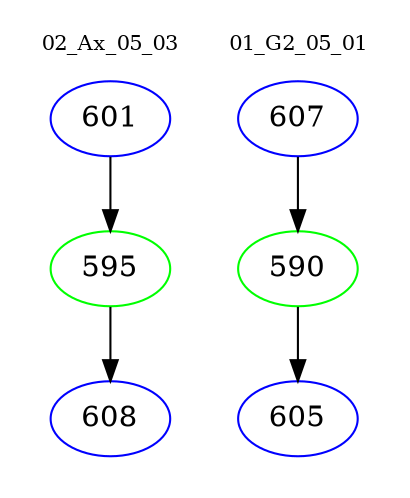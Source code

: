 digraph{
subgraph cluster_0 {
color = white
label = "02_Ax_05_03";
fontsize=10;
T0_601 [label="601", color="blue"]
T0_601 -> T0_595 [color="black"]
T0_595 [label="595", color="green"]
T0_595 -> T0_608 [color="black"]
T0_608 [label="608", color="blue"]
}
subgraph cluster_1 {
color = white
label = "01_G2_05_01";
fontsize=10;
T1_607 [label="607", color="blue"]
T1_607 -> T1_590 [color="black"]
T1_590 [label="590", color="green"]
T1_590 -> T1_605 [color="black"]
T1_605 [label="605", color="blue"]
}
}
